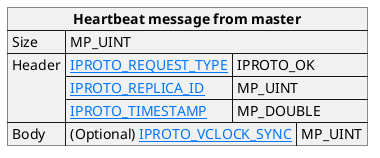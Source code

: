 @startuml

skinparam {
    HyperlinkColor #0077FF
    FontColor #313131
    BorderColor #313131
    BackgroundColor transparent
}

json "**Heartbeat message from master**" as heartbeat_request {
    "Size": "MP_UINT",
    "Header": {
      "[[https://tarantool.io/en/doc/latest/dev_guide/internals/iproto/keys/#general IPROTO_REQUEST_TYPE]]": "IPROTO_OK",
      "[[https://tarantool.io/en/doc/latest/dev_guide/internals/iproto/keys/#general-replication IPROTO_REPLICA_ID]]": "MP_UINT",
      "[[https://tarantool.io/en/doc/latest/dev_guide/internals/iproto/keys/#general IPROTO_TIMESTAMP]]": "MP_DOUBLE"
    },
    "Body": {
      "(Optional) [[https://tarantool.io/en/doc/latest/dev_guide/internals/iproto/keys/#general-replication IPROTO_VCLOCK_SYNC]]": "MP_UINT"
    }
}

@enduml
